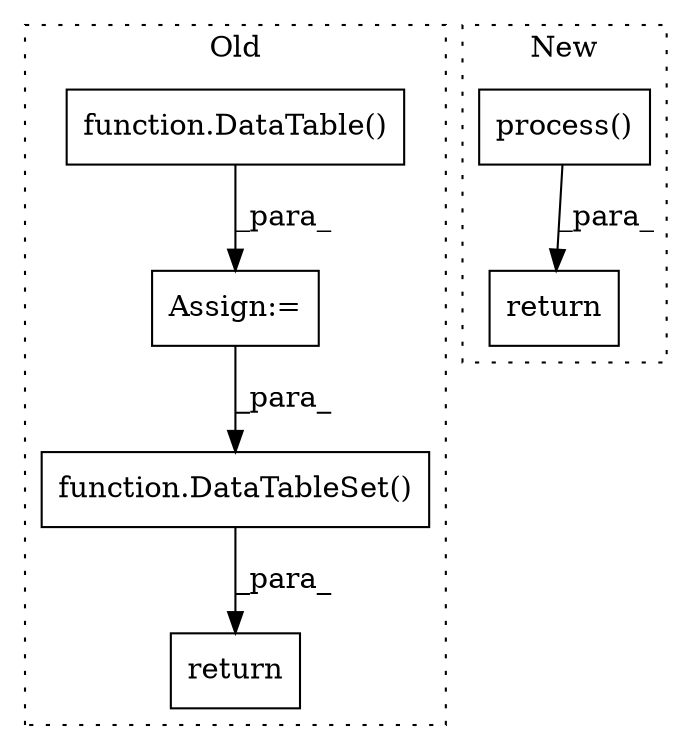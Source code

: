 digraph G {
subgraph cluster0 {
1 [label="function.DataTable()" a="75" s="2087" l="11" shape="box"];
3 [label="Assign:=" a="68" s="2084" l="3" shape="box"];
4 [label="return" a="93" s="3020" l="7" shape="box"];
5 [label="function.DataTableSet()" a="75" s="3027,3047" l="13,1" shape="box"];
label = "Old";
style="dotted";
}
subgraph cluster1 {
2 [label="return" a="93" s="2463" l="7" shape="box"];
6 [label="process()" a="75" s="2470,2487" l="13,1" shape="box"];
label = "New";
style="dotted";
}
1 -> 3 [label="_para_"];
3 -> 5 [label="_para_"];
5 -> 4 [label="_para_"];
6 -> 2 [label="_para_"];
}